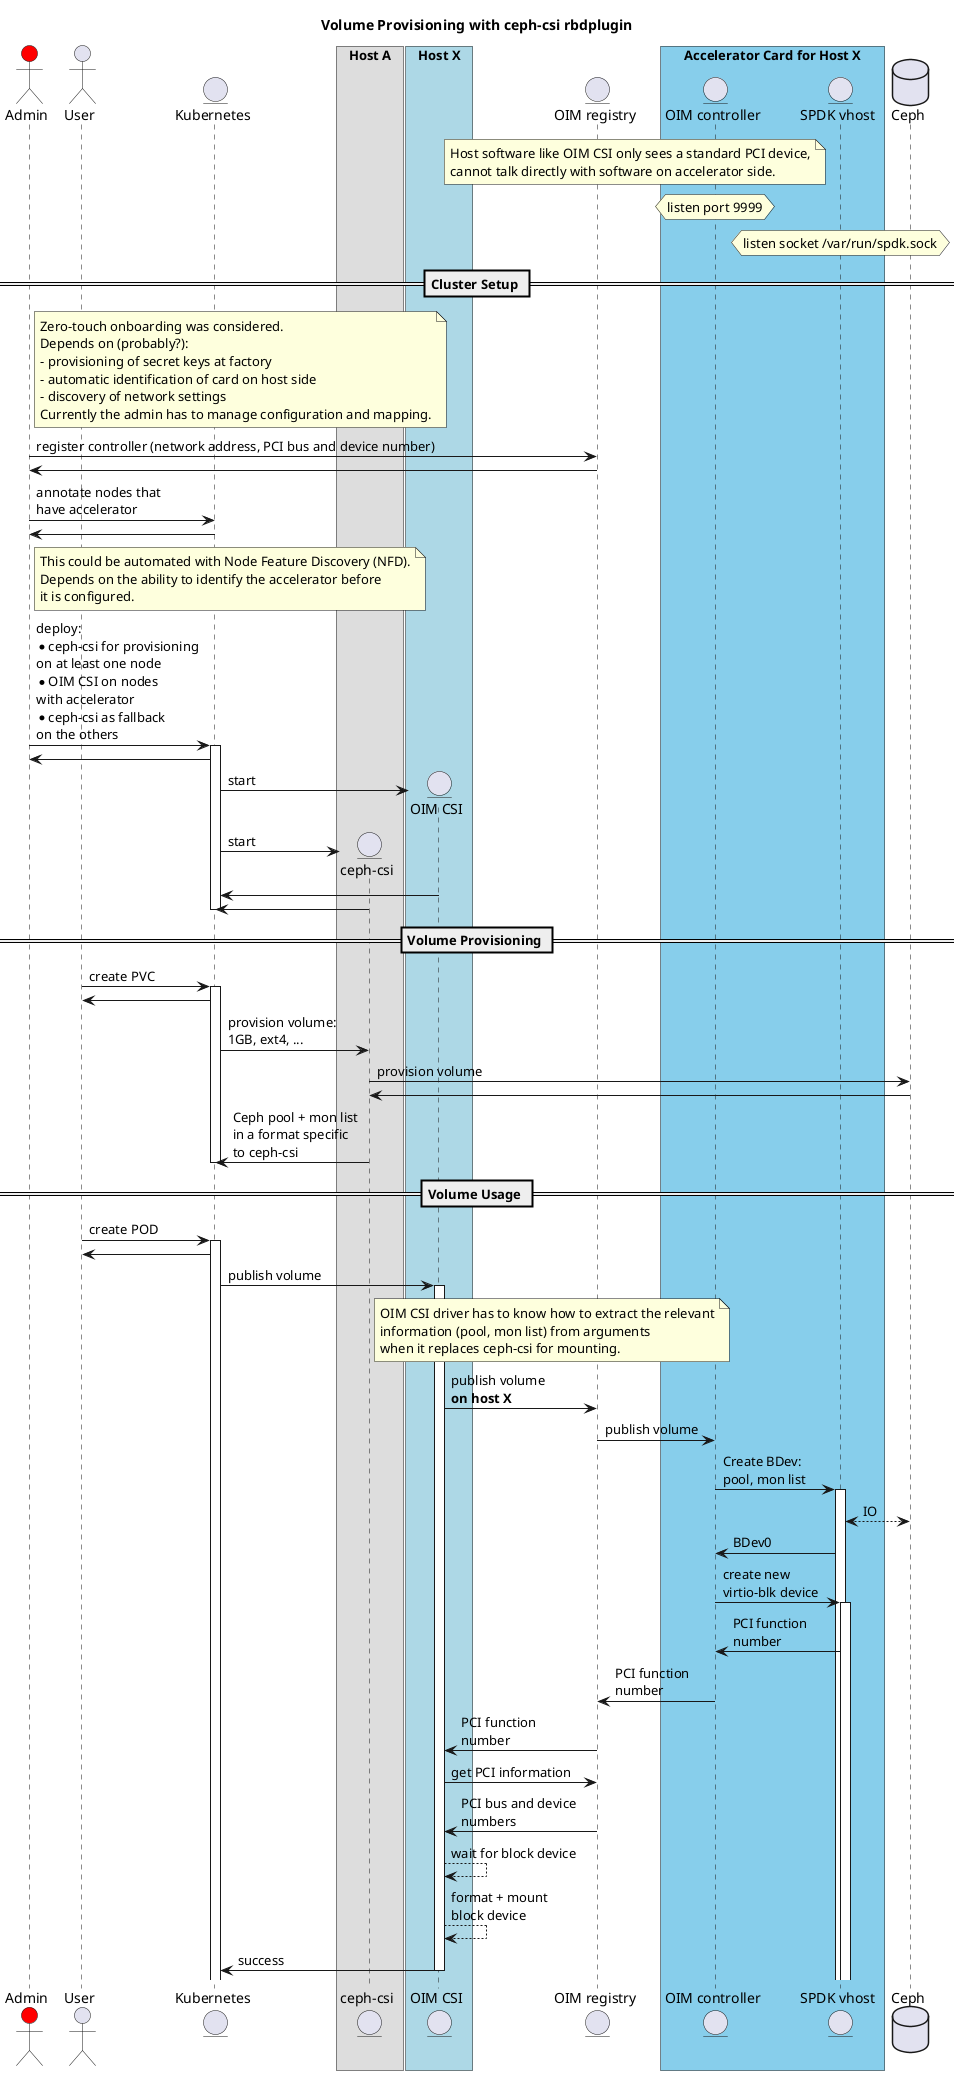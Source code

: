 @startuml
skinparam backgroundcolor transparent

title Volume Provisioning with ceph-csi rbdplugin

actor Admin #red
actor User
entity Kubernetes as k8s
box "Host A"
entity "ceph-csi" as cephcsi
end box
box "Host X" #LightBlue
entity "OIM CSI" as driver
end box
entity "OIM registry" as registry
box "Accelerator Card for Host X" #SkyBlue
entity "OIM controller" as controller
entity "SPDK vhost" as spdk
end box
database Ceph

note right of driver
    Host software like OIM CSI only sees a standard PCI device,
    cannot talk directly with software on accelerator side.
end note
hnote over controller: listen port 9999
hnote over spdk: listen socket /var/run/spdk.sock

== Cluster Setup ==

' create registry
' Admin->registry: start
' create controller
' Admin->controller: start
' create spdk
' Admin->spdk: start
note right of Admin
    Zero-touch onboarding was considered.
    Depends on (probably?):
    - provisioning of secret keys at factory
    - automatic identification of card on host side
    - discovery of network settings
    Currently the admin has to manage configuration and mapping.
end note
Admin->registry: register controller (network address, PCI bus and device number)
Admin<-registry
Admin->k8s: annotate nodes that\nhave accelerator
Admin<-k8s
note right of Admin
     This could be automated with Node Feature Discovery (NFD).
     Depends on the ability to identify the accelerator before
     it is configured.
end note
Admin->k8s: deploy:\n* ceph-csi for provisioning\non at least one node\n* OIM CSI on nodes\nwith accelerator\n* ceph-csi as fallback\non the others
activate k8s
Admin<-k8s
create driver
k8s->driver: start
create cephcsi
k8s->cephcsi: start
k8s<-driver
k8s<-cephcsi
deactivate k8s

== Volume Provisioning ==

User->k8s: create PVC
activate k8s
User<-k8s

k8s->cephcsi: provision volume:\n1GB, ext4, ...
cephcsi->Ceph: provision volume
cephcsi<-Ceph
k8s<-cephcsi: Ceph pool + mon list\nin a format specific\nto ceph-csi
deactivate

== Volume Usage ==

User->k8s: create POD
activate k8s
User<-k8s
k8s->driver: publish volume
note right of cephcsi
    OIM CSI driver has to know how to extract the relevant
    information (pool, mon list) from arguments
    when it replaces ceph-csi for mounting.
end note
activate driver
driver->registry: publish volume\n**on host X**
registry->controller: publish volume
controller->spdk: Create BDev:\npool, mon list
activate spdk
spdk<-->Ceph: IO
controller<-spdk: BDev0
controller->spdk: create new\nvirtio-blk device
activate spdk
controller<-spdk: PCI function\nnumber
registry<-controller: PCI function\nnumber
driver<-registry: PCI function\nnumber
driver->registry: get PCI information
driver<-registry: PCI bus and device\nnumbers
driver-->driver: wait for block device
driver-->driver: format + mount\nblock device
k8s<-driver: success
deactivate driver

@enduml